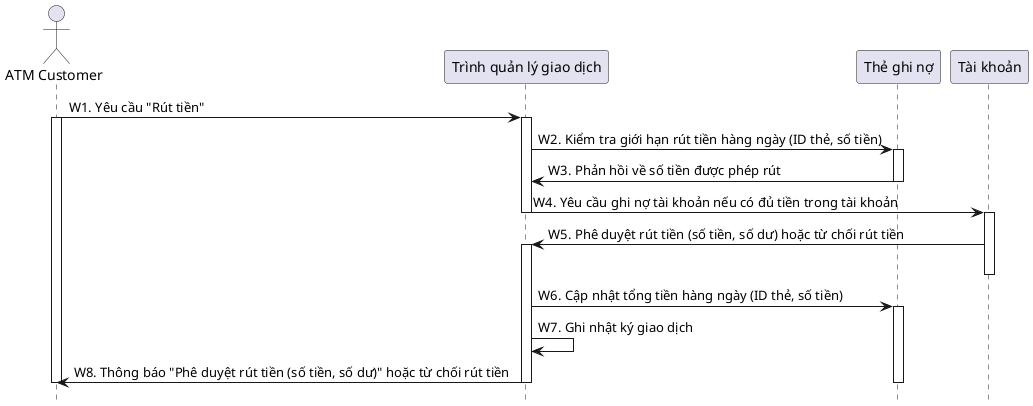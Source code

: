 @startuml SequenceDiagram
hide footbox
actor "ATM Customer" as Customer
participant "Trình quản lý giao dịch" as TM
participant "Thẻ ghi nợ" as Card
participant "Tài khoản" as Account

Customer -> TM: W1. Yêu cầu "Rút tiền"
activate Customer

activate TM

TM -> Card: W2. Kiểm tra giới hạn rút tiền hàng ngày (ID thẻ, số tiền)
activate Card

Card -> TM: W3. Phản hồi về số tiền được phép rút
deactivate Card

TM -> Account: W4. Yêu cầu ghi nợ tài khoản nếu có đủ tiền trong tài khoản
deactivate TM
activate Account


Account -> TM: W5. Phê duyệt rút tiền (số tiền, số dư) hoặc từ chối rút tiền
activate TM
deactivate Account

TM -> Card: W6. Cập nhật tổng tiền hàng ngày (ID thẻ, số tiền)
activate Card

TM -> TM: W7. Ghi nhật ký giao dịch
 
TM -> Customer: W8. Thông báo "Phê duyệt rút tiền (số tiền, số dư)" hoặc từ chối rút tiền
deactivate TM
deactivate Customer
deactivate Card
@enduml
